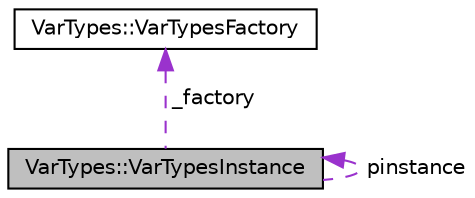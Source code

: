 digraph "VarTypes::VarTypesInstance"
{
 // INTERACTIVE_SVG=YES
  edge [fontname="Helvetica",fontsize="10",labelfontname="Helvetica",labelfontsize="10"];
  node [fontname="Helvetica",fontsize="10",shape=record];
  Node1 [label="VarTypes::VarTypesInstance",height=0.2,width=0.4,color="black", fillcolor="grey75", style="filled", fontcolor="black"];
  Node2 -> Node1 [dir="back",color="darkorchid3",fontsize="10",style="dashed",label=" _factory" ,fontname="Helvetica"];
  Node2 [label="VarTypes::VarTypesFactory",height=0.2,width=0.4,color="black", fillcolor="white", style="filled",URL="$db/dd8/class_var_types_1_1_var_types_factory.html"];
  Node1 -> Node1 [dir="back",color="darkorchid3",fontsize="10",style="dashed",label=" pinstance" ,fontname="Helvetica"];
}
